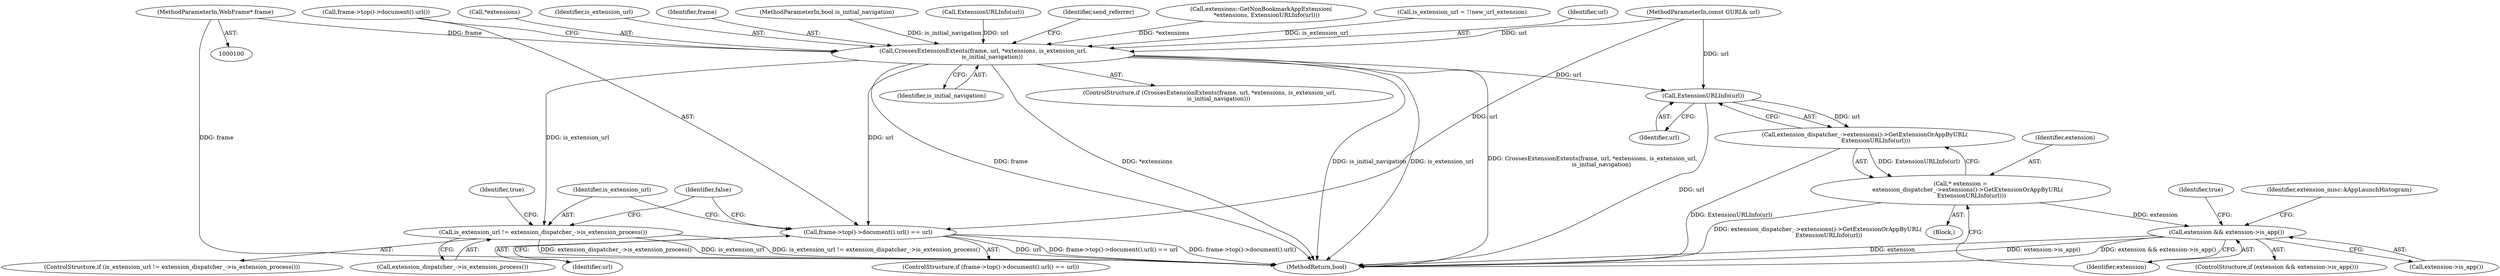digraph "0_Chrome_744c2a2d90c3c9a33c818e1ea4b7ccb5010663a0_2@pointer" {
"1000101" [label="(MethodParameterIn,WebFrame* frame)"];
"1000135" [label="(Call,CrossesExtensionExtents(frame, url, *extensions, is_extension_url,\n          is_initial_navigation))"];
"1000151" [label="(Call,ExtensionURLInfo(url))"];
"1000150" [label="(Call,extension_dispatcher_->extensions()->GetExtensionOrAppByURL(\n            ExtensionURLInfo(url)))"];
"1000148" [label="(Call,* extension =\n        extension_dispatcher_->extensions()->GetExtensionOrAppByURL(\n            ExtensionURLInfo(url)))"];
"1000154" [label="(Call,extension && extension->is_app())"];
"1000165" [label="(Call,frame->top()->document().url() == url)"];
"1000170" [label="(Call,is_extension_url != extension_dispatcher_->is_extension_process())"];
"1000126" [label="(Call,ExtensionURLInfo(url))"];
"1000167" [label="(Identifier,url)"];
"1000163" [label="(Identifier,true)"];
"1000134" [label="(ControlStructure,if (CrossesExtensionExtents(frame, url, *extensions, is_extension_url,\n          is_initial_navigation)))"];
"1000145" [label="(Identifier,send_referrer)"];
"1000155" [label="(Identifier,extension)"];
"1000123" [label="(Call,extensions::GetNonBookmarkAppExtension(\n      *extensions, ExtensionURLInfo(url)))"];
"1000137" [label="(Identifier,url)"];
"1000159" [label="(Identifier,extension_misc::kAppLaunchHistogram)"];
"1000135" [label="(Call,CrossesExtensionExtents(frame, url, *extensions, is_extension_url,\n          is_initial_navigation))"];
"1000149" [label="(Identifier,extension)"];
"1000136" [label="(Identifier,frame)"];
"1000142" [label="(Block,)"];
"1000166" [label="(Call,frame->top()->document().url())"];
"1000152" [label="(Identifier,url)"];
"1000151" [label="(Call,ExtensionURLInfo(url))"];
"1000164" [label="(ControlStructure,if (frame->top()->document().url() == url))"];
"1000174" [label="(Identifier,true)"];
"1000154" [label="(Call,extension && extension->is_app())"];
"1000170" [label="(Call,is_extension_url != extension_dispatcher_->is_extension_process())"];
"1000150" [label="(Call,extension_dispatcher_->extensions()->GetExtensionOrAppByURL(\n            ExtensionURLInfo(url)))"];
"1000101" [label="(MethodParameterIn,WebFrame* frame)"];
"1000177" [label="(MethodReturn,bool)"];
"1000156" [label="(Call,extension->is_app())"];
"1000169" [label="(ControlStructure,if (is_extension_url != extension_dispatcher_->is_extension_process()))"];
"1000176" [label="(Identifier,false)"];
"1000148" [label="(Call,* extension =\n        extension_dispatcher_->extensions()->GetExtensionOrAppByURL(\n            ExtensionURLInfo(url)))"];
"1000138" [label="(Call,*extensions)"];
"1000165" [label="(Call,frame->top()->document().url() == url)"];
"1000171" [label="(Identifier,is_extension_url)"];
"1000102" [label="(MethodParameterIn,const GURL& url)"];
"1000172" [label="(Call,extension_dispatcher_->is_extension_process())"];
"1000129" [label="(Call,is_extension_url = !!new_url_extension)"];
"1000141" [label="(Identifier,is_initial_navigation)"];
"1000140" [label="(Identifier,is_extension_url)"];
"1000103" [label="(MethodParameterIn,bool is_initial_navigation)"];
"1000153" [label="(ControlStructure,if (extension && extension->is_app()))"];
"1000101" -> "1000100"  [label="AST: "];
"1000101" -> "1000177"  [label="DDG: frame"];
"1000101" -> "1000135"  [label="DDG: frame"];
"1000135" -> "1000134"  [label="AST: "];
"1000135" -> "1000141"  [label="CFG: "];
"1000136" -> "1000135"  [label="AST: "];
"1000137" -> "1000135"  [label="AST: "];
"1000138" -> "1000135"  [label="AST: "];
"1000140" -> "1000135"  [label="AST: "];
"1000141" -> "1000135"  [label="AST: "];
"1000145" -> "1000135"  [label="CFG: "];
"1000166" -> "1000135"  [label="CFG: "];
"1000135" -> "1000177"  [label="DDG: is_initial_navigation"];
"1000135" -> "1000177"  [label="DDG: is_extension_url"];
"1000135" -> "1000177"  [label="DDG: CrossesExtensionExtents(frame, url, *extensions, is_extension_url,\n          is_initial_navigation)"];
"1000135" -> "1000177"  [label="DDG: frame"];
"1000135" -> "1000177"  [label="DDG: *extensions"];
"1000126" -> "1000135"  [label="DDG: url"];
"1000102" -> "1000135"  [label="DDG: url"];
"1000123" -> "1000135"  [label="DDG: *extensions"];
"1000129" -> "1000135"  [label="DDG: is_extension_url"];
"1000103" -> "1000135"  [label="DDG: is_initial_navigation"];
"1000135" -> "1000151"  [label="DDG: url"];
"1000135" -> "1000165"  [label="DDG: url"];
"1000135" -> "1000170"  [label="DDG: is_extension_url"];
"1000151" -> "1000150"  [label="AST: "];
"1000151" -> "1000152"  [label="CFG: "];
"1000152" -> "1000151"  [label="AST: "];
"1000150" -> "1000151"  [label="CFG: "];
"1000151" -> "1000177"  [label="DDG: url"];
"1000151" -> "1000150"  [label="DDG: url"];
"1000102" -> "1000151"  [label="DDG: url"];
"1000150" -> "1000148"  [label="AST: "];
"1000148" -> "1000150"  [label="CFG: "];
"1000150" -> "1000177"  [label="DDG: ExtensionURLInfo(url)"];
"1000150" -> "1000148"  [label="DDG: ExtensionURLInfo(url)"];
"1000148" -> "1000142"  [label="AST: "];
"1000149" -> "1000148"  [label="AST: "];
"1000155" -> "1000148"  [label="CFG: "];
"1000148" -> "1000177"  [label="DDG: extension_dispatcher_->extensions()->GetExtensionOrAppByURL(\n            ExtensionURLInfo(url))"];
"1000148" -> "1000154"  [label="DDG: extension"];
"1000154" -> "1000153"  [label="AST: "];
"1000154" -> "1000155"  [label="CFG: "];
"1000154" -> "1000156"  [label="CFG: "];
"1000155" -> "1000154"  [label="AST: "];
"1000156" -> "1000154"  [label="AST: "];
"1000159" -> "1000154"  [label="CFG: "];
"1000163" -> "1000154"  [label="CFG: "];
"1000154" -> "1000177"  [label="DDG: extension && extension->is_app()"];
"1000154" -> "1000177"  [label="DDG: extension"];
"1000154" -> "1000177"  [label="DDG: extension->is_app()"];
"1000165" -> "1000164"  [label="AST: "];
"1000165" -> "1000167"  [label="CFG: "];
"1000166" -> "1000165"  [label="AST: "];
"1000167" -> "1000165"  [label="AST: "];
"1000171" -> "1000165"  [label="CFG: "];
"1000176" -> "1000165"  [label="CFG: "];
"1000165" -> "1000177"  [label="DDG: frame->top()->document().url()"];
"1000165" -> "1000177"  [label="DDG: url"];
"1000165" -> "1000177"  [label="DDG: frame->top()->document().url() == url"];
"1000102" -> "1000165"  [label="DDG: url"];
"1000170" -> "1000169"  [label="AST: "];
"1000170" -> "1000172"  [label="CFG: "];
"1000171" -> "1000170"  [label="AST: "];
"1000172" -> "1000170"  [label="AST: "];
"1000174" -> "1000170"  [label="CFG: "];
"1000176" -> "1000170"  [label="CFG: "];
"1000170" -> "1000177"  [label="DDG: extension_dispatcher_->is_extension_process()"];
"1000170" -> "1000177"  [label="DDG: is_extension_url"];
"1000170" -> "1000177"  [label="DDG: is_extension_url != extension_dispatcher_->is_extension_process()"];
}
